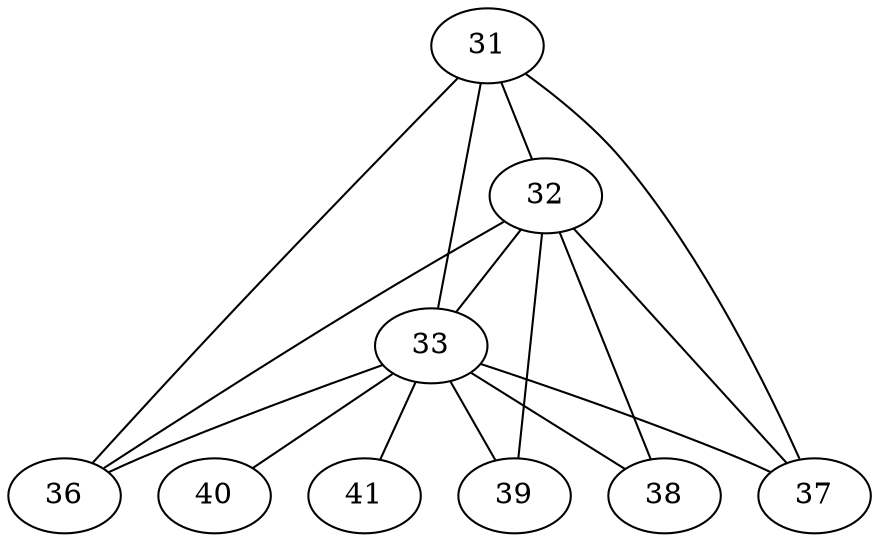 strict graph{
31 -- 32
32 -- 33
31 -- 33
32 -- 36
33 -- 36
31 -- 36
32 -- 37
33 -- 37
31 -- 37
32 -- 38
33 -- 38
32 -- 39
33 -- 39
33 -- 40
33 -- 41
}
